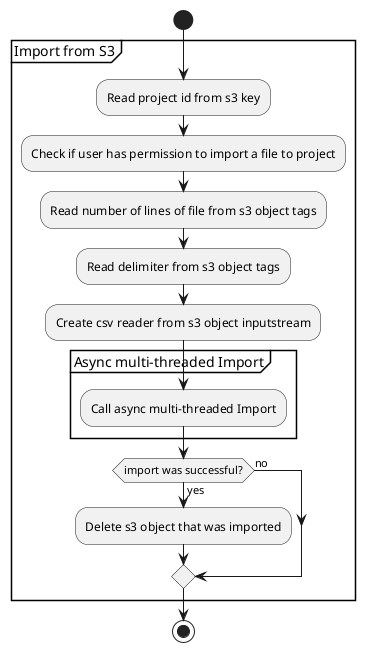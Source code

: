 @startuml
start
group Import from S3
    :Read project id from s3 key;
    :Check if user has permission to import a file to project;
    :Read number of lines of file from s3 object tags;
    :Read delimiter from s3 object tags;
    :Create csv reader from s3 object inputstream;
    group Async multi-threaded Import
      :Call async multi-threaded Import;
    end group
    if (import was successful?) then (yes)
      :Delete s3 object that was imported;
    else (no)
    endif
end group
stop
@enduml
